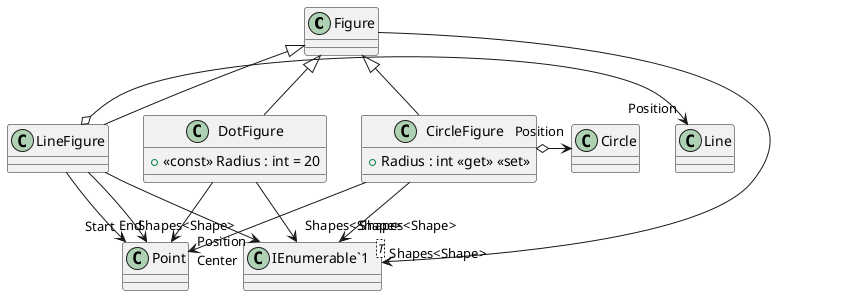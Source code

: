 @startuml
class Figure {
}
class DotFigure {
    + <<const>> Radius : int = 20
}
class LineFigure {
}
class CircleFigure {
    + Radius : int <<get>> <<set>>
}
class "IEnumerable`1"<T> {
}
Figure --> "Shapes<Shape>" "IEnumerable`1"
Figure <|-- DotFigure
DotFigure --> "Position" Point
DotFigure --> "Shapes<Shape>" "IEnumerable`1"
Figure <|-- LineFigure
LineFigure o-> "Position" Line
LineFigure --> "Start" Point
LineFigure --> "End" Point
LineFigure --> "Shapes<Shape>" "IEnumerable`1"
Figure <|-- CircleFigure
CircleFigure o-> "Position" Circle
CircleFigure --> "Center" Point
CircleFigure --> "Shapes<Shape>" "IEnumerable`1"
@enduml
